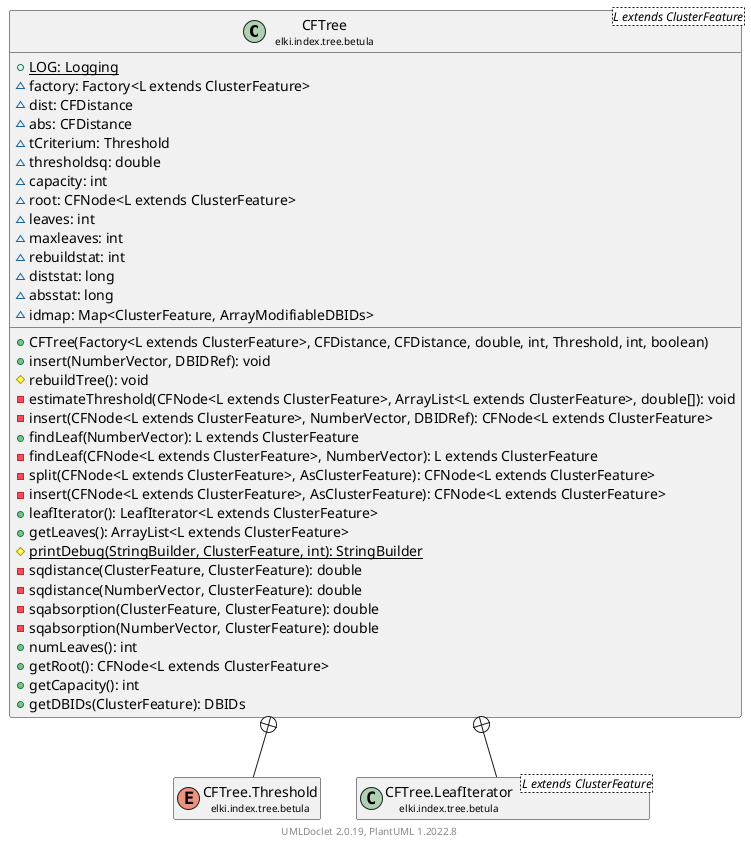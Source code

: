 @startuml
    remove .*\.(Instance|Par|Parameterizer|Factory)$
    set namespaceSeparator none
    hide empty fields
    hide empty methods

    class "<size:14>CFTree\n<size:10>elki.index.tree.betula" as elki.index.tree.betula.CFTree<L extends ClusterFeature> [[CFTree.html]] {
        {static} +LOG: Logging
        ~factory: Factory<L extends ClusterFeature>
        ~dist: CFDistance
        ~abs: CFDistance
        ~tCriterium: Threshold
        ~thresholdsq: double
        ~capacity: int
        ~root: CFNode<L extends ClusterFeature>
        ~leaves: int
        ~maxleaves: int
        ~rebuildstat: int
        ~diststat: long
        ~absstat: long
        ~idmap: Map<ClusterFeature, ArrayModifiableDBIDs>
        +CFTree(Factory<L extends ClusterFeature>, CFDistance, CFDistance, double, int, Threshold, int, boolean)
        +insert(NumberVector, DBIDRef): void
        #rebuildTree(): void
        -estimateThreshold(CFNode<L extends ClusterFeature>, ArrayList<L extends ClusterFeature>, double[]): void
        -insert(CFNode<L extends ClusterFeature>, NumberVector, DBIDRef): CFNode<L extends ClusterFeature>
        +findLeaf(NumberVector): L extends ClusterFeature
        -findLeaf(CFNode<L extends ClusterFeature>, NumberVector): L extends ClusterFeature
        -split(CFNode<L extends ClusterFeature>, AsClusterFeature): CFNode<L extends ClusterFeature>
        -insert(CFNode<L extends ClusterFeature>, AsClusterFeature): CFNode<L extends ClusterFeature>
        +leafIterator(): LeafIterator<L extends ClusterFeature>
        +getLeaves(): ArrayList<L extends ClusterFeature>
        {static} #printDebug(StringBuilder, ClusterFeature, int): StringBuilder
        -sqdistance(ClusterFeature, ClusterFeature): double
        -sqdistance(NumberVector, ClusterFeature): double
        -sqabsorption(ClusterFeature, ClusterFeature): double
        -sqabsorption(NumberVector, ClusterFeature): double
        +numLeaves(): int
        +getRoot(): CFNode<L extends ClusterFeature>
        +getCapacity(): int
        +getDBIDs(ClusterFeature): DBIDs
    }
    enum "<size:14>CFTree.Threshold\n<size:10>elki.index.tree.betula" as elki.index.tree.betula.CFTree.Threshold [[CFTree.Threshold.html]]
    class "<size:14>CFTree.LeafIterator\n<size:10>elki.index.tree.betula" as elki.index.tree.betula.CFTree.LeafIterator<L extends ClusterFeature> [[CFTree.LeafIterator.html]]
    class "<size:14>CFTree.Factory\n<size:10>elki.index.tree.betula" as elki.index.tree.betula.CFTree.Factory<L extends ClusterFeature> [[CFTree.Factory.html]]

    elki.index.tree.betula.CFTree +-- elki.index.tree.betula.CFTree.Threshold
    elki.index.tree.betula.CFTree +-- elki.index.tree.betula.CFTree.LeafIterator
    elki.index.tree.betula.CFTree +-- elki.index.tree.betula.CFTree.Factory

    center footer UMLDoclet 2.0.19, PlantUML 1.2022.8
@enduml
